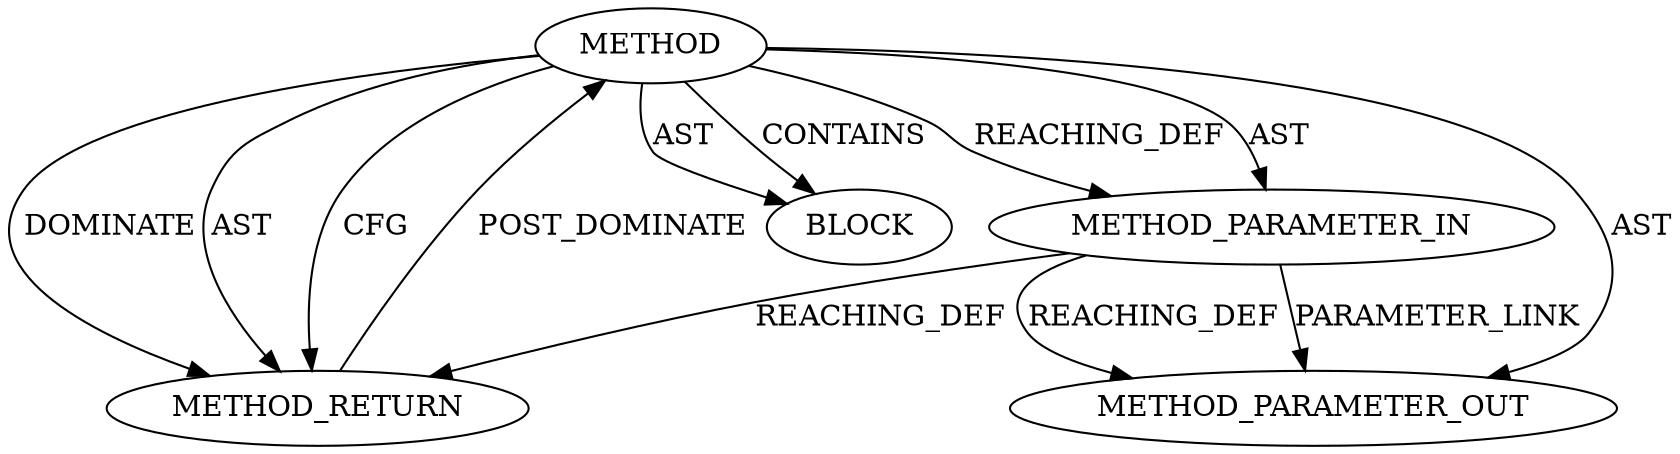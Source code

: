 digraph {
  20077 [label=METHOD AST_PARENT_TYPE="NAMESPACE_BLOCK" AST_PARENT_FULL_NAME="<global>" ORDER=0 CODE="<empty>" FULL_NAME="sg_page" IS_EXTERNAL=true FILENAME="<empty>" SIGNATURE="" NAME="sg_page"]
  22039 [label=METHOD_PARAMETER_OUT ORDER=1 CODE="p1" IS_VARIADIC=false TYPE_FULL_NAME="ANY" EVALUATION_STRATEGY="BY_VALUE" INDEX=1 NAME="p1"]
  20080 [label=METHOD_RETURN ORDER=2 CODE="RET" TYPE_FULL_NAME="ANY" EVALUATION_STRATEGY="BY_VALUE"]
  20079 [label=BLOCK ORDER=1 ARGUMENT_INDEX=1 CODE="<empty>" TYPE_FULL_NAME="ANY"]
  20078 [label=METHOD_PARAMETER_IN ORDER=1 CODE="p1" IS_VARIADIC=false TYPE_FULL_NAME="ANY" EVALUATION_STRATEGY="BY_VALUE" INDEX=1 NAME="p1"]
  20077 -> 20080 [label=AST ]
  20080 -> 20077 [label=POST_DOMINATE ]
  20077 -> 20079 [label=AST ]
  20077 -> 20078 [label=REACHING_DEF VARIABLE=""]
  20077 -> 20079 [label=CONTAINS ]
  20078 -> 20080 [label=REACHING_DEF VARIABLE="p1"]
  20077 -> 20080 [label=CFG ]
  20078 -> 22039 [label=PARAMETER_LINK ]
  20077 -> 22039 [label=AST ]
  20078 -> 22039 [label=REACHING_DEF VARIABLE="p1"]
  20077 -> 20078 [label=AST ]
  20077 -> 20080 [label=DOMINATE ]
}
